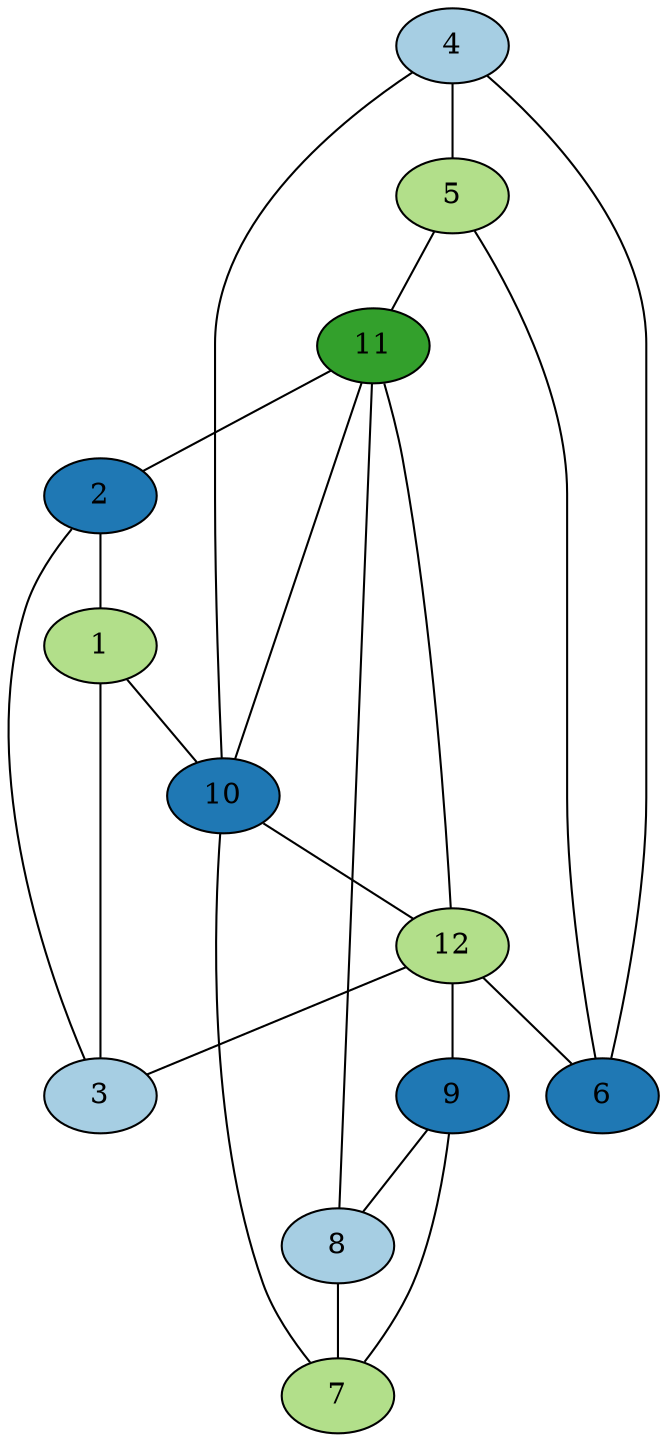 graph G {
concentrate=true;
3 [label="4", style=filled, color=black, fillcolor="/paired12/1"];
3 -- 4;
3 -- 5;
3 -- 9;
7 [label="8", style=filled, color=black, fillcolor="/paired12/1"];
7 -- 6;
7 -- 8;
7 -- 10;
5 [label="6", style=filled, color=black, fillcolor="/paired12/2"];
5 -- 3;
5 -- 4;
5 -- 11;
2 [label="3", style=filled, color=black, fillcolor="/paired12/1"];
2 -- 0;
2 -- 1;
2 -- 11;
8 [label="9", style=filled, color=black, fillcolor="/paired12/2"];
8 -- 6;
8 -- 7;
8 -- 11;
11 [label="12", style=filled, color=black, fillcolor="/paired12/3"];
11 -- 9;
11 -- 10;
11 -- 2;
11 -- 5;
11 -- 8;
4 [label="5", style=filled, color=black, fillcolor="/paired12/3"];
4 -- 3;
4 -- 5;
4 -- 10;
9 [label="10", style=filled, color=black, fillcolor="/paired12/2"];
9 -- 10;
9 -- 11;
9 -- 0;
9 -- 3;
9 -- 6;
1 [label="2", style=filled, color=black, fillcolor="/paired12/2"];
1 -- 0;
1 -- 2;
1 -- 10;
6 [label="7", style=filled, color=black, fillcolor="/paired12/3"];
6 -- 7;
6 -- 8;
6 -- 9;
0 [label="1", style=filled, color=black, fillcolor="/paired12/3"];
0 -- 1;
0 -- 2;
0 -- 9;
10 [label="11", style=filled, color=black, fillcolor="/paired12/4"];
10 -- 9;
10 -- 11;
10 -- 1;
10 -- 4;
10 -- 7;
}

